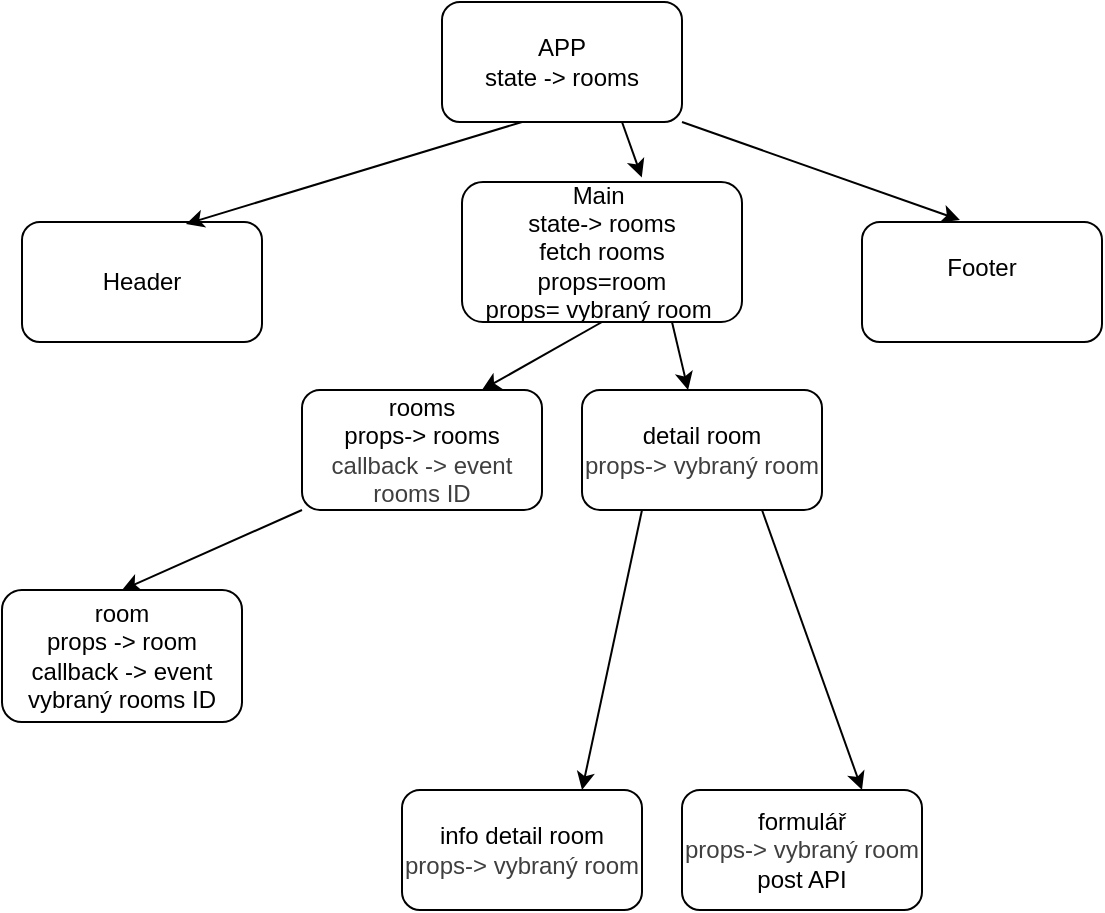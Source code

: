 <mxfile>
    <diagram id="4S19w4kzhA_rT1eAXhjY" name="Page-1">
        <mxGraphModel dx="1456" dy="1629" grid="1" gridSize="10" guides="1" tooltips="1" connect="1" arrows="1" fold="1" page="1" pageScale="1" pageWidth="850" pageHeight="1100" math="0" shadow="0">
            <root>
                <mxCell id="0"/>
                <mxCell id="1" parent="0"/>
                <mxCell id="2" value="Header" style="rounded=1;whiteSpace=wrap;html=1;" vertex="1" parent="1">
                    <mxGeometry x="290" y="90" width="120" height="60" as="geometry"/>
                </mxCell>
                <mxCell id="24" style="edgeStyle=none;html=1;exitX=0;exitY=1;exitDx=0;exitDy=0;entryX=0.5;entryY=0;entryDx=0;entryDy=0;" edge="1" parent="1" source="3" target="11">
                    <mxGeometry relative="1" as="geometry"/>
                </mxCell>
                <mxCell id="3" value="rooms&lt;div&gt;props-&amp;gt; rooms&lt;/div&gt;&lt;div&gt;&lt;span style=&quot;color: rgb(63, 63, 63);&quot;&gt;callback -&amp;gt; event rooms ID&lt;/span&gt;&lt;/div&gt;" style="rounded=1;whiteSpace=wrap;html=1;" vertex="1" parent="1">
                    <mxGeometry x="430" y="174" width="120" height="60" as="geometry"/>
                </mxCell>
                <mxCell id="29" style="edgeStyle=none;html=1;exitX=0.25;exitY=1;exitDx=0;exitDy=0;entryX=0.75;entryY=0;entryDx=0;entryDy=0;" edge="1" parent="1" source="4" target="15">
                    <mxGeometry relative="1" as="geometry"/>
                </mxCell>
                <mxCell id="30" style="edgeStyle=none;html=1;exitX=0.75;exitY=1;exitDx=0;exitDy=0;entryX=0.75;entryY=0;entryDx=0;entryDy=0;" edge="1" parent="1" source="4" target="16">
                    <mxGeometry relative="1" as="geometry"/>
                </mxCell>
                <mxCell id="4" value="detail room&lt;div&gt;&lt;span style=&quot;color: rgb(63, 63, 63);&quot;&gt;props-&amp;gt;&amp;nbsp;&lt;/span&gt;&lt;span style=&quot;color: rgb(63, 63, 63); background-color: transparent;&quot;&gt;vybraný room&lt;/span&gt;&lt;/div&gt;" style="rounded=1;whiteSpace=wrap;html=1;" vertex="1" parent="1">
                    <mxGeometry x="570" y="174" width="120" height="60" as="geometry"/>
                </mxCell>
                <mxCell id="5" value="Footer&lt;div&gt;&lt;br&gt;&lt;/div&gt;" style="rounded=1;whiteSpace=wrap;html=1;" vertex="1" parent="1">
                    <mxGeometry x="710" y="90" width="120" height="60" as="geometry"/>
                </mxCell>
                <mxCell id="11" value="room&lt;div&gt;props -&amp;gt; room&lt;/div&gt;&lt;div&gt;callback -&amp;gt; event vybraný rooms ID&lt;/div&gt;" style="rounded=1;whiteSpace=wrap;html=1;" vertex="1" parent="1">
                    <mxGeometry x="280" y="274" width="120" height="66" as="geometry"/>
                </mxCell>
                <mxCell id="15" value="info detail room&lt;div&gt;&lt;span style=&quot;color: rgb(63, 63, 63);&quot;&gt;props-&amp;gt;&amp;nbsp;&lt;/span&gt;&lt;span style=&quot;color: rgb(63, 63, 63); background-color: transparent;&quot;&gt;vybraný room&lt;/span&gt;&lt;/div&gt;" style="rounded=1;whiteSpace=wrap;html=1;" vertex="1" parent="1">
                    <mxGeometry x="480" y="374" width="120" height="60" as="geometry"/>
                </mxCell>
                <mxCell id="16" value="formulář&lt;div&gt;&lt;span style=&quot;color: rgb(63, 63, 63);&quot;&gt;props-&amp;gt;&amp;nbsp;&lt;/span&gt;&lt;span style=&quot;color: rgb(63, 63, 63); background-color: transparent;&quot;&gt;vybraný room&lt;/span&gt;&lt;/div&gt;&lt;div&gt;post API&lt;/div&gt;" style="rounded=1;whiteSpace=wrap;html=1;" vertex="1" parent="1">
                    <mxGeometry x="620" y="374" width="120" height="60" as="geometry"/>
                </mxCell>
                <mxCell id="21" style="edgeStyle=none;html=1;exitX=0.5;exitY=1;exitDx=0;exitDy=0;entryX=0.75;entryY=0;entryDx=0;entryDy=0;" edge="1" parent="1" source="35" target="3">
                    <mxGeometry relative="1" as="geometry">
                        <mxPoint x="580" y="130" as="sourcePoint"/>
                    </mxGeometry>
                </mxCell>
                <mxCell id="18" value="APP&lt;div&gt;state -&amp;gt; rooms&lt;/div&gt;" style="rounded=1;whiteSpace=wrap;html=1;" vertex="1" parent="1">
                    <mxGeometry x="500" y="-20" width="120" height="60" as="geometry"/>
                </mxCell>
                <mxCell id="20" style="edgeStyle=none;html=1;entryX=0.683;entryY=0.017;entryDx=0;entryDy=0;entryPerimeter=0;" edge="1" parent="1" target="2">
                    <mxGeometry relative="1" as="geometry">
                        <mxPoint x="540" y="40" as="sourcePoint"/>
                    </mxGeometry>
                </mxCell>
                <mxCell id="23" style="edgeStyle=none;html=1;exitX=1;exitY=1;exitDx=0;exitDy=0;entryX=0.408;entryY=-0.017;entryDx=0;entryDy=0;entryPerimeter=0;" edge="1" parent="1" source="18" target="5">
                    <mxGeometry relative="1" as="geometry"/>
                </mxCell>
                <mxCell id="36" value="" style="edgeStyle=none;html=1;exitX=0.5;exitY=1;exitDx=0;exitDy=0;entryX=0.75;entryY=0;entryDx=0;entryDy=0;" edge="1" parent="1" target="35">
                    <mxGeometry relative="1" as="geometry">
                        <mxPoint x="580" y="130" as="sourcePoint"/>
                        <mxPoint x="520" y="174" as="targetPoint"/>
                    </mxGeometry>
                </mxCell>
                <mxCell id="35" value="Main&amp;nbsp;&lt;div&gt;state-&amp;gt; rooms&lt;/div&gt;&lt;div&gt;fetch rooms&lt;/div&gt;&lt;div&gt;props=room&lt;/div&gt;&lt;div&gt;props= vybraný room&amp;nbsp;&lt;/div&gt;" style="rounded=1;whiteSpace=wrap;html=1;" vertex="1" parent="1">
                    <mxGeometry x="510" y="70" width="140" height="70" as="geometry"/>
                </mxCell>
                <mxCell id="37" style="edgeStyle=none;html=1;exitX=0.75;exitY=1;exitDx=0;exitDy=0;entryX=0.442;entryY=0;entryDx=0;entryDy=0;entryPerimeter=0;" edge="1" parent="1" source="35" target="4">
                    <mxGeometry relative="1" as="geometry"/>
                </mxCell>
                <mxCell id="38" style="edgeStyle=none;html=1;exitX=0.75;exitY=1;exitDx=0;exitDy=0;entryX=0.642;entryY=-0.033;entryDx=0;entryDy=0;entryPerimeter=0;" edge="1" parent="1" source="18" target="35">
                    <mxGeometry relative="1" as="geometry"/>
                </mxCell>
            </root>
        </mxGraphModel>
    </diagram>
</mxfile>
